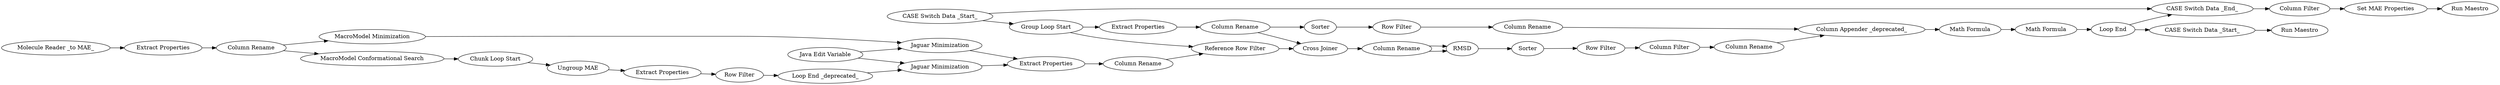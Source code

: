 digraph {
	38 [label="Column Filter"]
	15326 [label="MacroModel Minimization"]
	15337 [label="MacroModel Conformational Search"]
	15364 [label="Jaguar Minimization"]
	15376 [label="Jaguar Minimization"]
	15381 [label="Ungroup MAE"]
	15382 [label="Row Filter"]
	15383 [label="Loop End _deprecated_"]
	15384 [label="Chunk Loop Start"]
	15385 [label="Extract Properties"]
	467 [label=RMSD]
	468 [label="Run Maestro"]
	471 [label="Column Filter"]
	475 [label="Loop End"]
	477 [label="CASE Switch Data _Start_"]
	478 [label="Column Rename"]
	15343 [label="CASE Switch Data _Start_"]
	15344 [label=Sorter]
	15345 [label="Row Filter"]
	15346 [label="Math Formula"]
	15347 [label="Extract Properties"]
	15349 [label="Cross Joiner"]
	15350 [label="Group Loop Start"]
	15351 [label="Reference Row Filter"]
	15352 [label=Sorter]
	15353 [label="Row Filter"]
	15354 [label="Column Appender _deprecated_"]
	15355 [label="CASE Switch Data _End_"]
	15356 [label="Column Rename"]
	15357 [label="Column Rename"]
	15358 [label="Column Rename"]
	15360 [label="Extract Properties"]
	15361 [label="Column Rename"]
	15362 [label="Math Formula"]
	15388 [label="Run Maestro"]
	15389 [label="Molecule Reader _to MAE_"]
	15390 [label="Extract Properties"]
	15391 [label="Column Rename"]
	15393 [label="Set MAE Properties"]
	15394 [label="Java Edit Variable"]
	467 -> 15352
	471 -> 478
	475 -> 477
	475 -> 15355
	477 -> 468
	478 -> 15354
	15343 -> 15355
	15343 -> 15350
	15344 -> 15345
	15345 -> 15357
	15346 -> 15362
	15347 -> 15358
	15349 -> 15356
	15350 -> 15351
	15350 -> 15347
	15351 -> 15349
	15352 -> 15353
	15353 -> 471
	15354 -> 15346
	15356 -> 467
	15356 -> 467
	15357 -> 15354
	15358 -> 15344
	15358 -> 15349
	15360 -> 15361
	15361 -> 15351
	15362 -> 475
	38 -> 15393
	15326 -> 15364
	15337 -> 15384
	15364 -> 15360
	15376 -> 15360
	15381 -> 15385
	15382 -> 15383
	15383 -> 15376
	15384 -> 15381
	15385 -> 15382
	15355 -> 38
	15389 -> 15390
	15390 -> 15391
	15391 -> 15326
	15391 -> 15337
	15393 -> 15388
	15394 -> 15364
	15394 -> 15376
	rankdir=LR
}
